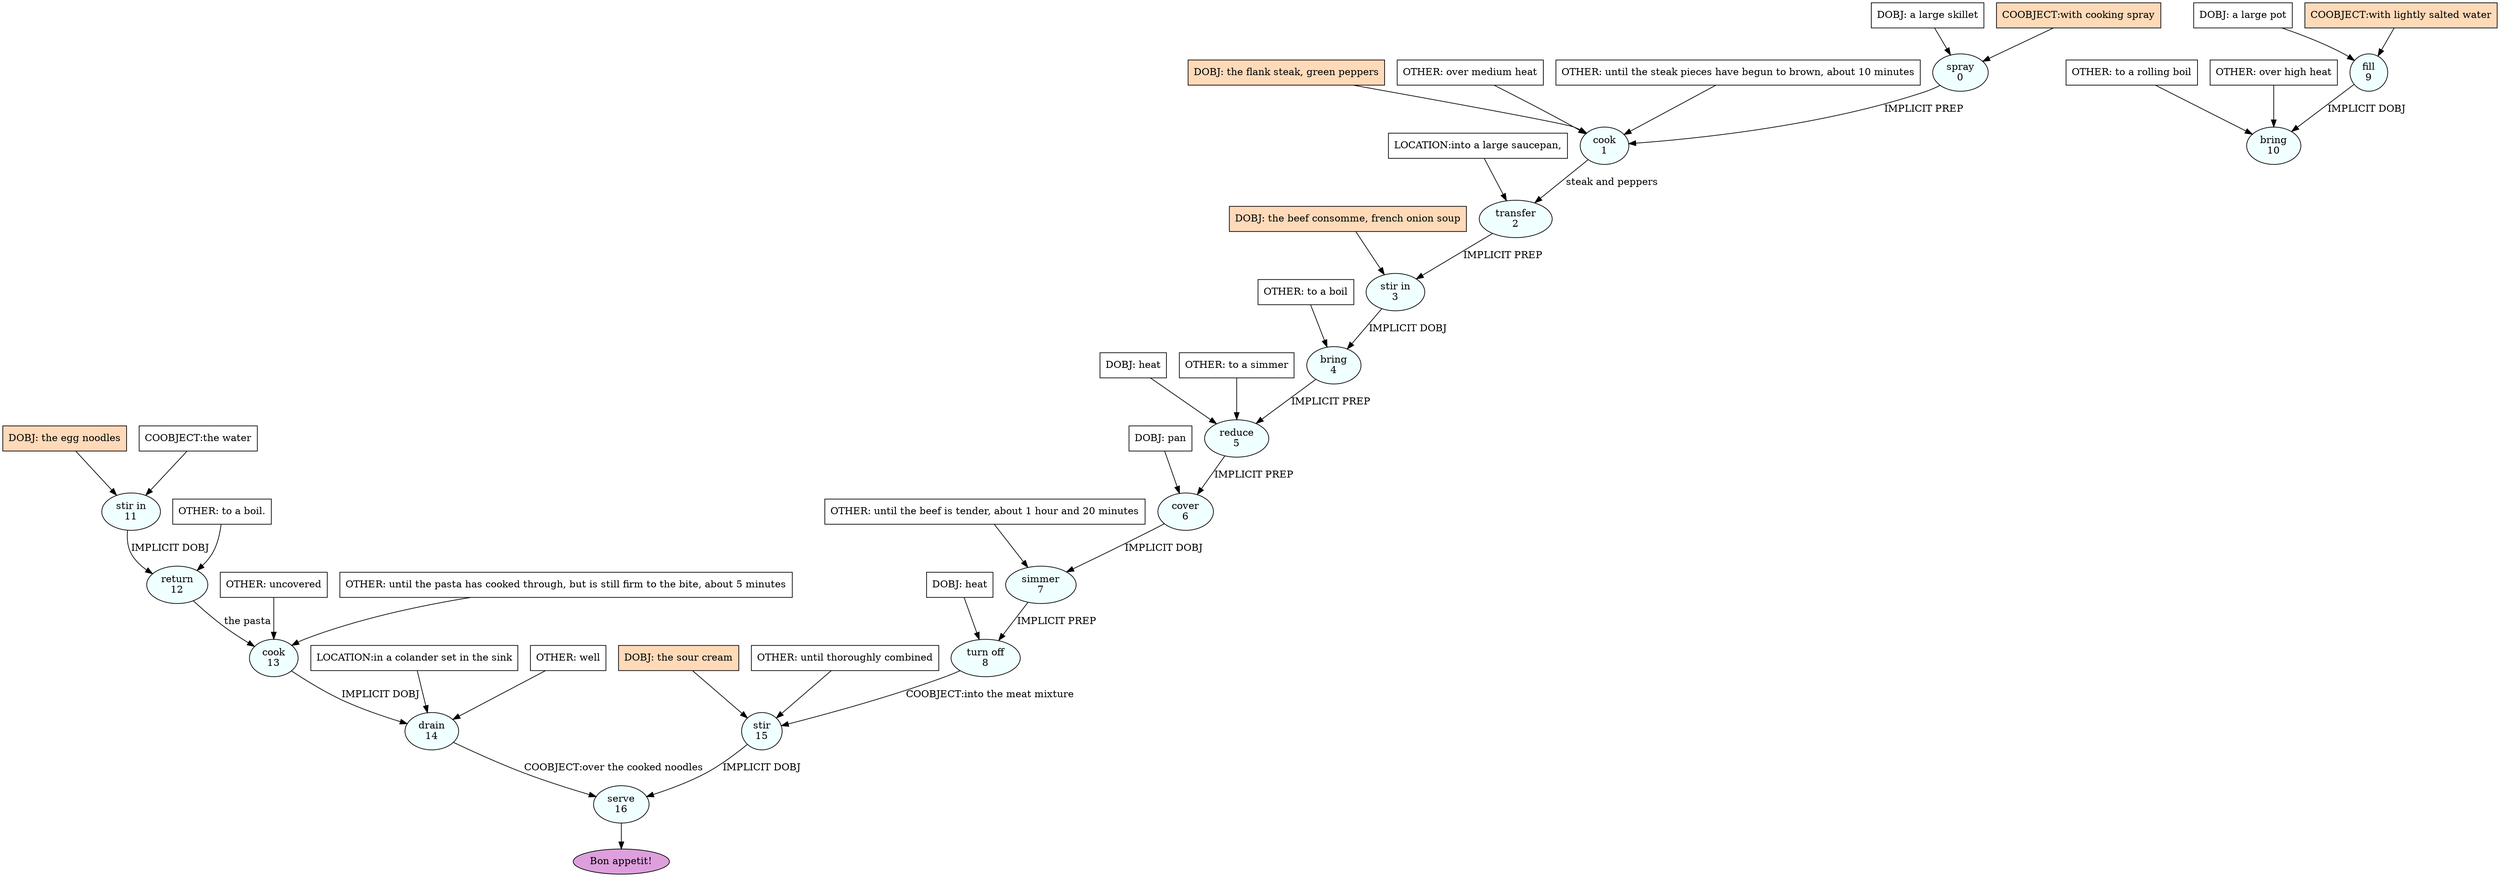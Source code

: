 digraph recipe {
E0[label="spray
0", shape=oval, style=filled, fillcolor=azure]
E1[label="cook
1", shape=oval, style=filled, fillcolor=azure]
E2[label="transfer
2", shape=oval, style=filled, fillcolor=azure]
E3[label="stir in
3", shape=oval, style=filled, fillcolor=azure]
E4[label="bring
4", shape=oval, style=filled, fillcolor=azure]
E5[label="reduce
5", shape=oval, style=filled, fillcolor=azure]
E6[label="cover
6", shape=oval, style=filled, fillcolor=azure]
E7[label="simmer
7", shape=oval, style=filled, fillcolor=azure]
E8[label="turn off
8", shape=oval, style=filled, fillcolor=azure]
E9[label="fill
9", shape=oval, style=filled, fillcolor=azure]
E10[label="bring
10", shape=oval, style=filled, fillcolor=azure]
E11[label="stir in
11", shape=oval, style=filled, fillcolor=azure]
E12[label="return
12", shape=oval, style=filled, fillcolor=azure]
E13[label="cook
13", shape=oval, style=filled, fillcolor=azure]
E14[label="drain
14", shape=oval, style=filled, fillcolor=azure]
E15[label="stir
15", shape=oval, style=filled, fillcolor=azure]
E16[label="serve
16", shape=oval, style=filled, fillcolor=azure]
D0[label="DOBJ: a large skillet", shape=box, style=filled, fillcolor=white]
D0 -> E0
P0_0[label="COOBJECT:with cooking spray", shape=box, style=filled, fillcolor=peachpuff]
P0_0 -> E0
D9[label="DOBJ: a large pot", shape=box, style=filled, fillcolor=white]
D9 -> E9
P9_0[label="COOBJECT:with lightly salted water", shape=box, style=filled, fillcolor=peachpuff]
P9_0 -> E9
D1_ing[label="DOBJ: the flank steak, green peppers", shape=box, style=filled, fillcolor=peachpuff]
D1_ing -> E1
E0 -> E1 [label="IMPLICIT PREP"]
O1_0_0[label="OTHER: over medium heat", shape=box, style=filled, fillcolor=white]
O1_0_0 -> E1
O1_1_0[label="OTHER: until the steak pieces have begun to brown, about 10 minutes", shape=box, style=filled, fillcolor=white]
O1_1_0 -> E1
E1 -> E2 [label="steak and peppers"]
P2_0_0[label="LOCATION:into a large saucepan,", shape=box, style=filled, fillcolor=white]
P2_0_0 -> E2
D3_ing[label="DOBJ: the beef consomme, french onion soup", shape=box, style=filled, fillcolor=peachpuff]
D3_ing -> E3
E2 -> E3 [label="IMPLICIT PREP"]
E3 -> E4 [label="IMPLICIT DOBJ"]
O4_0_0[label="OTHER: to a boil", shape=box, style=filled, fillcolor=white]
O4_0_0 -> E4
D5_0[label="DOBJ: heat", shape=box, style=filled, fillcolor=white]
D5_0 -> E5
E4 -> E5 [label="IMPLICIT PREP"]
O5_0_0[label="OTHER: to a simmer", shape=box, style=filled, fillcolor=white]
O5_0_0 -> E5
D6_0[label="DOBJ: pan", shape=box, style=filled, fillcolor=white]
D6_0 -> E6
E5 -> E6 [label="IMPLICIT PREP"]
E6 -> E7 [label="IMPLICIT DOBJ"]
O7_0_0[label="OTHER: until the beef is tender, about 1 hour and 20 minutes", shape=box, style=filled, fillcolor=white]
O7_0_0 -> E7
D8_0[label="DOBJ: heat", shape=box, style=filled, fillcolor=white]
D8_0 -> E8
E7 -> E8 [label="IMPLICIT PREP"]
E9 -> E10 [label="IMPLICIT DOBJ"]
O10_0_0[label="OTHER: to a rolling boil", shape=box, style=filled, fillcolor=white]
O10_0_0 -> E10
O10_1_0[label="OTHER: over high heat", shape=box, style=filled, fillcolor=white]
O10_1_0 -> E10
D11_ing[label="DOBJ: the egg noodles", shape=box, style=filled, fillcolor=peachpuff]
D11_ing -> E11
P11_0_0[label="COOBJECT:the water", shape=box, style=filled, fillcolor=white]
P11_0_0 -> E11
E11 -> E12 [label="IMPLICIT DOBJ"]
O12_0_0[label="OTHER: to a boil.", shape=box, style=filled, fillcolor=white]
O12_0_0 -> E12
E12 -> E13 [label="the pasta"]
O13_0_0[label="OTHER: uncovered", shape=box, style=filled, fillcolor=white]
O13_0_0 -> E13
O13_1_0[label="OTHER: until the pasta has cooked through, but is still firm to the bite, about 5 minutes", shape=box, style=filled, fillcolor=white]
O13_1_0 -> E13
E13 -> E14 [label="IMPLICIT DOBJ"]
P14_0_0[label="LOCATION:in a colander set in the sink", shape=box, style=filled, fillcolor=white]
P14_0_0 -> E14
O14_0_0[label="OTHER: well", shape=box, style=filled, fillcolor=white]
O14_0_0 -> E14
D15_ing[label="DOBJ: the sour cream", shape=box, style=filled, fillcolor=peachpuff]
D15_ing -> E15
E8 -> E15 [label="COOBJECT:into the meat mixture"]
O15_0_0[label="OTHER: until thoroughly combined", shape=box, style=filled, fillcolor=white]
O15_0_0 -> E15
E15 -> E16 [label="IMPLICIT DOBJ"]
E14 -> E16 [label="COOBJECT:over the cooked noodles"]
EOR[label="Bon appetit!", shape=oval, style=filled, fillcolor=plum]
E16 -> EOR
}
